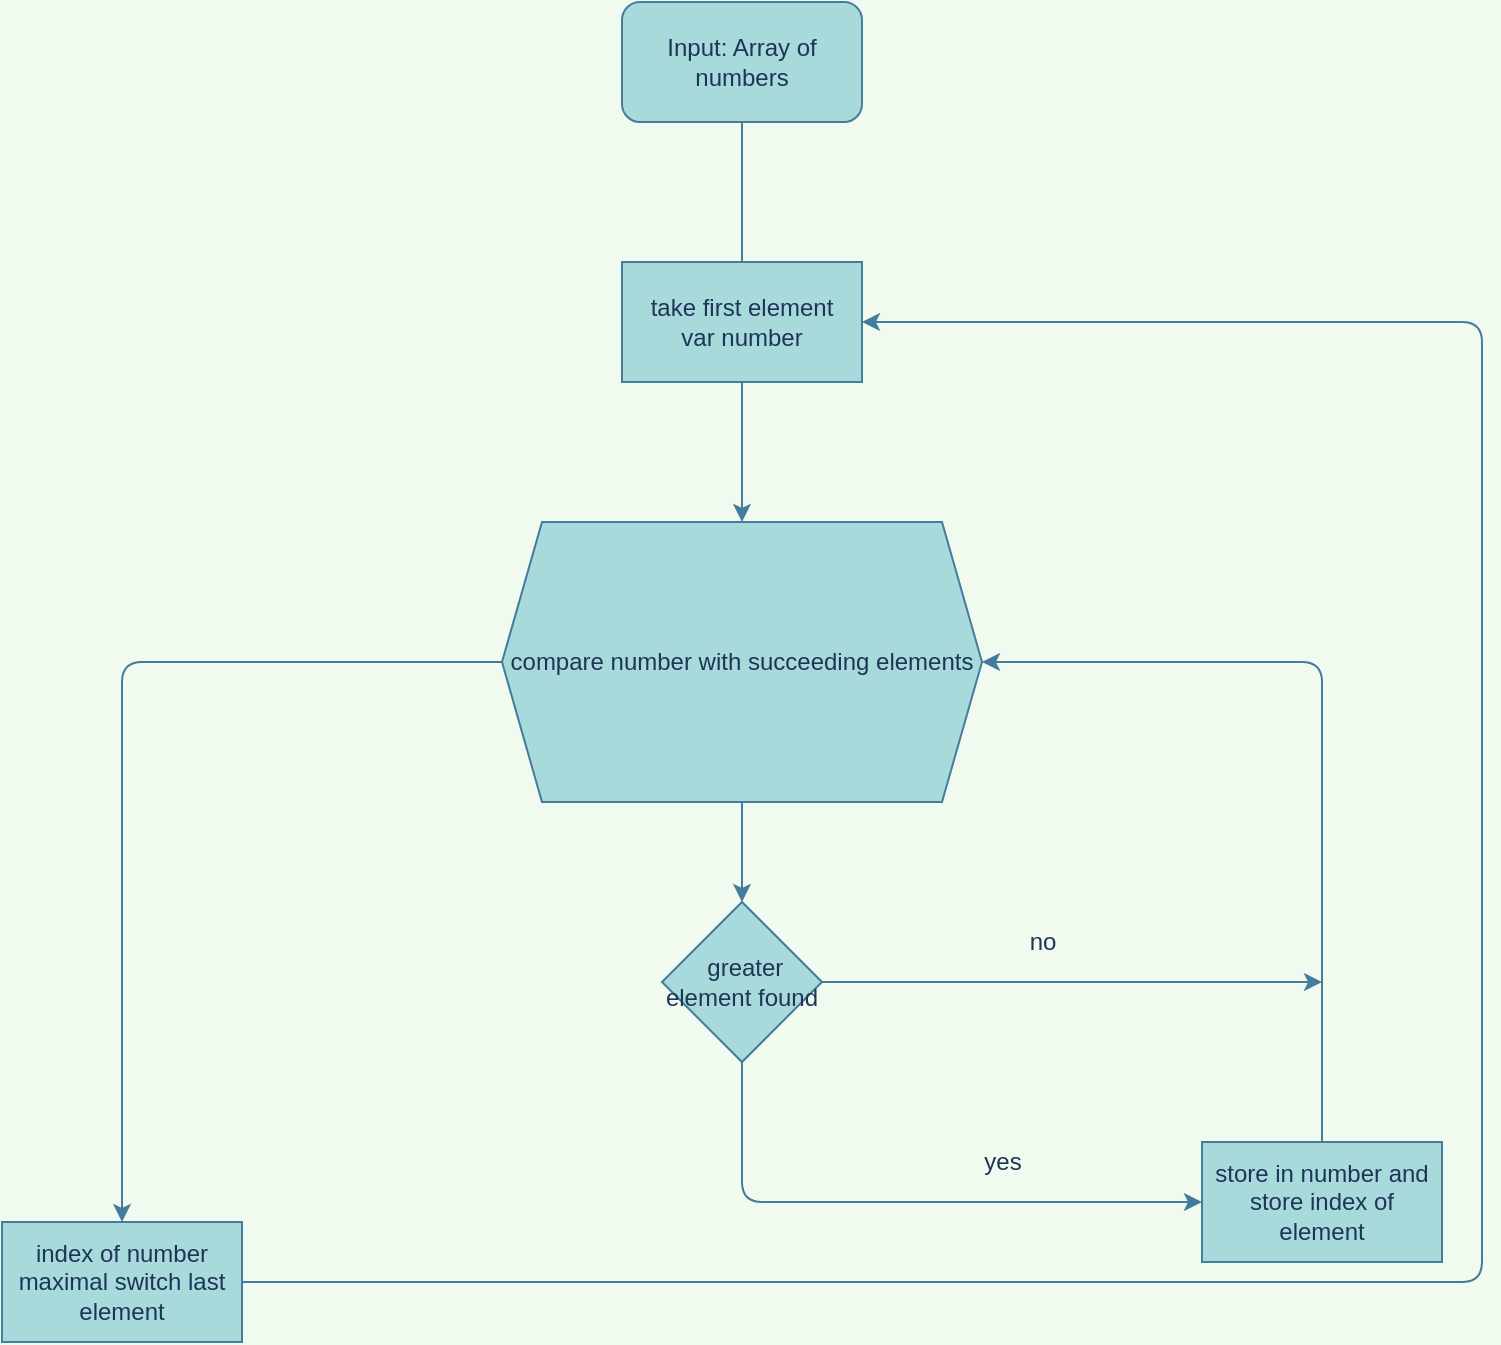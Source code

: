 <mxfile>
    <diagram id="-nAz1JyLxiScc3Iblqct" name="Page-1">
        <mxGraphModel dx="800" dy="453" grid="1" gridSize="10" guides="1" tooltips="1" connect="1" arrows="1" fold="1" page="1" pageScale="1" pageWidth="2339" pageHeight="3300" background="#F1FAEE" math="0" shadow="0">
            <root>
                <mxCell id="0"/>
                <mxCell id="1" parent="0"/>
                <mxCell id="3" style="edgeStyle=orthogonalEdgeStyle;curved=0;rounded=1;sketch=0;orthogonalLoop=1;jettySize=auto;html=1;fontColor=#1D3557;strokeColor=#457B9D;fillColor=#A8DADC;" edge="1" parent="1" source="2">
                    <mxGeometry relative="1" as="geometry">
                        <mxPoint x="1190" y="140" as="targetPoint"/>
                    </mxGeometry>
                </mxCell>
                <mxCell id="2" value="Input: Array of numbers" style="rounded=1;whiteSpace=wrap;html=1;sketch=0;fontColor=#1D3557;strokeColor=#457B9D;fillColor=#A8DADC;" vertex="1" parent="1">
                    <mxGeometry x="1130" width="120" height="60" as="geometry"/>
                </mxCell>
                <mxCell id="7" style="edgeStyle=orthogonalEdgeStyle;curved=0;rounded=1;sketch=0;orthogonalLoop=1;jettySize=auto;html=1;entryX=0.5;entryY=0;entryDx=0;entryDy=0;fontColor=#1D3557;strokeColor=#457B9D;fillColor=#A8DADC;" edge="1" parent="1" source="4" target="6">
                    <mxGeometry relative="1" as="geometry"/>
                </mxCell>
                <mxCell id="4" value="take first element&lt;br&gt;var number" style="whiteSpace=wrap;html=1;rounded=0;sketch=0;fontColor=#1D3557;strokeColor=#457B9D;fillColor=#A8DADC;" vertex="1" parent="1">
                    <mxGeometry x="1130" y="130" width="120" height="60" as="geometry"/>
                </mxCell>
                <mxCell id="9" value="" style="edgeStyle=orthogonalEdgeStyle;curved=0;rounded=1;sketch=0;orthogonalLoop=1;jettySize=auto;html=1;fontColor=#1D3557;strokeColor=#457B9D;fillColor=#A8DADC;" edge="1" parent="1" source="6" target="8">
                    <mxGeometry relative="1" as="geometry"/>
                </mxCell>
                <mxCell id="21" style="edgeStyle=orthogonalEdgeStyle;curved=0;rounded=1;sketch=0;orthogonalLoop=1;jettySize=auto;html=1;entryX=0.5;entryY=0;entryDx=0;entryDy=0;fontColor=#1D3557;strokeColor=#457B9D;fillColor=#A8DADC;" edge="1" parent="1" source="6" target="19">
                    <mxGeometry relative="1" as="geometry"/>
                </mxCell>
                <mxCell id="6" value="compare number with succeeding elements" style="shape=hexagon;perimeter=hexagonPerimeter2;whiteSpace=wrap;html=1;fixedSize=1;rounded=0;sketch=0;fontColor=#1D3557;strokeColor=#457B9D;fillColor=#A8DADC;" vertex="1" parent="1">
                    <mxGeometry x="1070" y="260" width="240" height="140" as="geometry"/>
                </mxCell>
                <mxCell id="11" style="edgeStyle=orthogonalEdgeStyle;curved=0;rounded=1;sketch=0;orthogonalLoop=1;jettySize=auto;html=1;entryX=0;entryY=0.5;entryDx=0;entryDy=0;fontColor=#1D3557;strokeColor=#457B9D;fillColor=#A8DADC;" edge="1" parent="1" source="8" target="10">
                    <mxGeometry relative="1" as="geometry">
                        <Array as="points">
                            <mxPoint x="1190" y="600"/>
                        </Array>
                    </mxGeometry>
                </mxCell>
                <mxCell id="17" style="edgeStyle=orthogonalEdgeStyle;curved=0;rounded=1;sketch=0;orthogonalLoop=1;jettySize=auto;html=1;fontColor=#1D3557;strokeColor=#457B9D;fillColor=#A8DADC;" edge="1" parent="1" source="8">
                    <mxGeometry relative="1" as="geometry">
                        <mxPoint x="1480" y="490" as="targetPoint"/>
                    </mxGeometry>
                </mxCell>
                <mxCell id="8" value="&amp;nbsp;greater element found&lt;br&gt;" style="rhombus;whiteSpace=wrap;html=1;rounded=0;sketch=0;fontColor=#1D3557;strokeColor=#457B9D;fillColor=#A8DADC;" vertex="1" parent="1">
                    <mxGeometry x="1150" y="450" width="80" height="80" as="geometry"/>
                </mxCell>
                <mxCell id="13" style="edgeStyle=orthogonalEdgeStyle;curved=0;rounded=1;sketch=0;orthogonalLoop=1;jettySize=auto;html=1;entryX=1;entryY=0.5;entryDx=0;entryDy=0;fontColor=#1D3557;strokeColor=#457B9D;fillColor=#A8DADC;" edge="1" parent="1" source="10" target="6">
                    <mxGeometry relative="1" as="geometry">
                        <Array as="points">
                            <mxPoint x="1480" y="330"/>
                        </Array>
                    </mxGeometry>
                </mxCell>
                <mxCell id="10" value="store in number and store index of element&lt;br&gt;" style="whiteSpace=wrap;html=1;rounded=0;sketch=0;fontColor=#1D3557;strokeColor=#457B9D;fillColor=#A8DADC;" vertex="1" parent="1">
                    <mxGeometry x="1420" y="570" width="120" height="60" as="geometry"/>
                </mxCell>
                <mxCell id="12" value="no&lt;br&gt;" style="text;html=1;align=center;verticalAlign=middle;resizable=0;points=[];autosize=1;strokeColor=none;fontColor=#1D3557;" vertex="1" parent="1">
                    <mxGeometry x="1325" y="460" width="30" height="20" as="geometry"/>
                </mxCell>
                <mxCell id="18" value="yes" style="text;html=1;align=center;verticalAlign=middle;resizable=0;points=[];autosize=1;strokeColor=none;fontColor=#1D3557;" vertex="1" parent="1">
                    <mxGeometry x="1305" y="570" width="30" height="20" as="geometry"/>
                </mxCell>
                <mxCell id="22" style="edgeStyle=orthogonalEdgeStyle;curved=0;rounded=1;sketch=0;orthogonalLoop=1;jettySize=auto;html=1;entryX=1;entryY=0.5;entryDx=0;entryDy=0;fontColor=#1D3557;strokeColor=#457B9D;fillColor=#A8DADC;" edge="1" parent="1" source="19" target="4">
                    <mxGeometry relative="1" as="geometry">
                        <Array as="points">
                            <mxPoint x="1560" y="640"/>
                            <mxPoint x="1560" y="160"/>
                        </Array>
                    </mxGeometry>
                </mxCell>
                <mxCell id="19" value="index of number maximal switch last element" style="whiteSpace=wrap;html=1;rounded=0;sketch=0;fontColor=#1D3557;strokeColor=#457B9D;fillColor=#A8DADC;" vertex="1" parent="1">
                    <mxGeometry x="820" y="610" width="120" height="60" as="geometry"/>
                </mxCell>
            </root>
        </mxGraphModel>
    </diagram>
</mxfile>